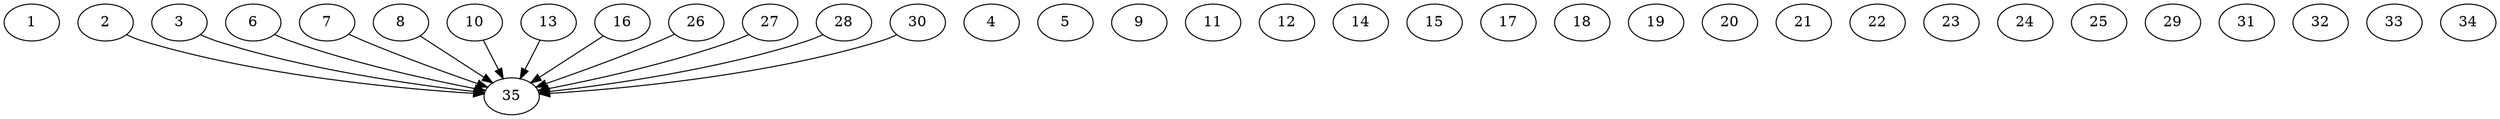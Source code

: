 // DAG automatically generated by daggen at Thu Oct  3 14:05:36 2019
// ./daggen --dot -n 35 --ccr 0.3 --fat 0.9 --regular 0.5 --density 0.5 --mindata 5242880 --maxdata 52428800 
digraph G {
  1 [size="128703147", alpha="0.03", expect_size="38610944"] 
  2 [size="173834240", alpha="0.02", expect_size="52150272"] 
  2 -> 35 [size ="52150272"]
  3 [size="146339840", alpha="0.13", expect_size="43901952"] 
  3 -> 35 [size ="43901952"]
  4 [size="120132267", alpha="0.18", expect_size="36039680"] 
  5 [size="123583147", alpha="0.07", expect_size="37074944"] 
  6 [size="101867520", alpha="0.15", expect_size="30560256"] 
  6 -> 35 [size ="30560256"]
  7 [size="52548267", alpha="0.12", expect_size="15764480"] 
  7 -> 35 [size ="15764480"]
  8 [size="45120853", alpha="0.12", expect_size="13536256"] 
  8 -> 35 [size ="13536256"]
  9 [size="39389867", alpha="0.03", expect_size="11816960"] 
  10 [size="117224107", alpha="0.02", expect_size="35167232"] 
  10 -> 35 [size ="35167232"]
  11 [size="119046827", alpha="0.06", expect_size="35714048"] 
  12 [size="145261227", alpha="0.14", expect_size="43578368"] 
  13 [size="159057920", alpha="0.11", expect_size="47717376"] 
  13 -> 35 [size ="47717376"]
  14 [size="104618667", alpha="0.09", expect_size="31385600"] 
  15 [size="90576213", alpha="0.18", expect_size="27172864"] 
  16 [size="146213547", alpha="0.01", expect_size="43864064"] 
  16 -> 35 [size ="43864064"]
  17 [size="107322027", alpha="0.06", expect_size="32196608"] 
  18 [size="43830613", alpha="0.00", expect_size="13149184"] 
  19 [size="141649920", alpha="0.09", expect_size="42494976"] 
  20 [size="161662293", alpha="0.03", expect_size="48498688"] 
  21 [size="17578667", alpha="0.12", expect_size="5273600"] 
  22 [size="67235840", alpha="0.00", expect_size="20170752"] 
  23 [size="173858133", alpha="0.05", expect_size="52157440"] 
  24 [size="102116693", alpha="0.03", expect_size="30635008"] 
  25 [size="19387733", alpha="0.14", expect_size="5816320"] 
  26 [size="158354773", alpha="0.16", expect_size="47506432"] 
  26 -> 35 [size ="47506432"]
  27 [size="166860800", alpha="0.03", expect_size="50058240"] 
  27 -> 35 [size ="50058240"]
  28 [size="54589440", alpha="0.13", expect_size="16376832"] 
  28 -> 35 [size ="16376832"]
  29 [size="55917227", alpha="0.06", expect_size="16775168"] 
  30 [size="124873387", alpha="0.11", expect_size="37462016"] 
  30 -> 35 [size ="37462016"]
  31 [size="149951147", alpha="0.10", expect_size="44985344"] 
  32 [size="85087573", alpha="0.05", expect_size="25526272"] 
  33 [size="86644053", alpha="0.17", expect_size="25993216"] 
  34 [size="126197760", alpha="0.01", expect_size="37859328"] 
  35 [size="149121707", alpha="0.14", expect_size="44736512"] 
}
